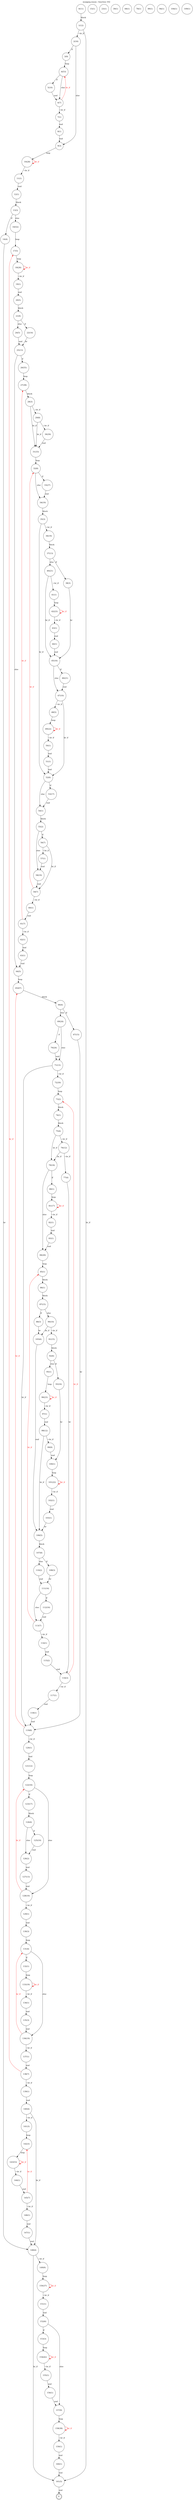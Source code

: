 digraph finite_state_machine {
    label = "mozjpeg.wasm - function 102"
    labelloc =  t
    labelfontsize = 16
    labelfontcolor = black
    labelfontname = "Helvetica"
    node [shape = doublecircle]; E ;
node [shape=circle, fontcolor=black, style="", label="0(11)"]0
node [shape=circle, fontcolor=black, style="", label="1(12)"]1
node [shape=circle, fontcolor=black, style="", label="2(16)"]2
node [shape=circle, fontcolor=black, style="", label="3(9)"]3
node [shape=circle, fontcolor=black, style="", label="4(53)"]4
node [shape=circle, fontcolor=black, style="", label="5(10)"]5
node [shape=circle, fontcolor=black, style="", label="6(7)"]6
node [shape=circle, fontcolor=black, style="", label="7(1)"]7
node [shape=circle, fontcolor=black, style="", label="8(1)"]8
node [shape=circle, fontcolor=black, style="", label="9(3)"]9
node [shape=circle, fontcolor=black, style="", label="10(28)"]10
node [shape=circle, fontcolor=black, style="", label="11(1)"]11
node [shape=circle, fontcolor=black, style="", label="12(1)"]12
node [shape=circle, fontcolor=black, style="", label="13(3)"]13
node [shape=circle, fontcolor=black, style="", label="14(4)"]14
node [shape=circle, fontcolor=black, style="", label="15(1)"]15
node [shape=circle, fontcolor=black, style="", label="16(52)"]16
node [shape=circle, fontcolor=black, style="", label="17(5)"]17
node [shape=circle, fontcolor=black, style="", label="18(26)"]18
node [shape=circle, fontcolor=black, style="", label="19(1)"]19
node [shape=circle, fontcolor=black, style="", label="20(5)"]20
node [shape=circle, fontcolor=black, style="", label="21(9)"]21
node [shape=circle, fontcolor=black, style="", label="22(14)"]22
node [shape=circle, fontcolor=black, style="", label="23(1)"]23
node [shape=circle, fontcolor=black, style="", label="24(5)"]24
node [shape=circle, fontcolor=black, style="", label="25(13)"]25
node [shape=circle, fontcolor=black, style="", label="26(55)"]26
node [shape=circle, fontcolor=black, style="", label="27(38)"]27
node [shape=circle, fontcolor=black, style="", label="28(3)"]28
node [shape=circle, fontcolor=black, style="", label="29(8)"]29
node [shape=circle, fontcolor=black, style="", label="30(30)"]30
node [shape=circle, fontcolor=black, style="", label="31(33)"]31
node [shape=circle, fontcolor=black, style="", label="32(8)"]32
node [shape=circle, fontcolor=black, style="", label="33(27)"]33
node [shape=circle, fontcolor=black, style="", label="34(19)"]34
node [shape=circle, fontcolor=black, style="", label="35(3)"]35
node [shape=circle, fontcolor=black, style="", label="36(19)"]36
node [shape=circle, fontcolor=black, style="", label="37(13)"]37
node [shape=circle, fontcolor=black, style="", label="38(3)"]38
node [shape=circle, fontcolor=black, style="", label="39(1)"]39
node [shape=circle, fontcolor=black, style="", label="40(21)"]40
node [shape=circle, fontcolor=black, style="", label="41(1)"]41
node [shape=circle, fontcolor=black, style="", label="42(23)"]42
node [shape=circle, fontcolor=black, style="", label="43(1)"]43
node [shape=circle, fontcolor=black, style="", label="44(1)"]44
node [shape=circle, fontcolor=black, style="", label="45(16)"]45
node [shape=circle, fontcolor=black, style="", label="46(21)"]46
node [shape=circle, fontcolor=black, style="", label="47(10)"]47
node [shape=circle, fontcolor=black, style="", label="48(5)"]48
node [shape=circle, fontcolor=black, style="", label="49(22)"]49
node [shape=circle, fontcolor=black, style="", label="50(1)"]50
node [shape=circle, fontcolor=black, style="", label="51(1)"]51
node [shape=circle, fontcolor=black, style="", label="52(6)"]52
node [shape=circle, fontcolor=black, style="", label="53(17)"]53
node [shape=circle, fontcolor=black, style="", label="54(1)"]54
node [shape=circle, fontcolor=black, style="", label="55(2)"]55
node [shape=circle, fontcolor=black, style="", label="56(7)"]56
node [shape=circle, fontcolor=black, style="", label="57(1)"]57
node [shape=circle, fontcolor=black, style="", label="58(19)"]58
node [shape=circle, fontcolor=black, style="", label="59(7)"]59
node [shape=circle, fontcolor=black, style="", label="60(1)"]60
node [shape=circle, fontcolor=black, style="", label="61(7)"]61
node [shape=circle, fontcolor=black, style="", label="62(1)"]62
node [shape=circle, fontcolor=black, style="", label="63(1)"]63
node [shape=circle, fontcolor=black, style="", label="64(5)"]64
node [shape=circle, fontcolor=black, style="", label="65(67)"]65
node [shape=circle, fontcolor=black, style="", label="66(4)"]66
node [shape=circle, fontcolor=black, style="", label="67(15)"]67
node [shape=circle, fontcolor=black, style="", label="68(1)"]68
node [shape=circle, fontcolor=black, style="", label="69(24)"]69
node [shape=circle, fontcolor=black, style="", label="70(24)"]70
node [shape=circle, fontcolor=black, style="", label="71(13)"]71
node [shape=circle, fontcolor=black, style="", label="72(30)"]72
node [shape=circle, fontcolor=black, style="", label="73(2)"]73
node [shape=circle, fontcolor=black, style="", label="74(1)"]74
node [shape=circle, fontcolor=black, style="", label="75(4)"]75
node [shape=circle, fontcolor=black, style="", label="76(12)"]76
node [shape=circle, fontcolor=black, style="", label="77(4)"]77
node [shape=circle, fontcolor=black, style="", label="78(1)"]78
node [shape=circle, fontcolor=black, style="", label="79(18)"]79
node [shape=circle, fontcolor=black, style="", label="80(1)"]80
node [shape=circle, fontcolor=black, style="", label="81(17)"]81
node [shape=circle, fontcolor=black, style="", label="82(1)"]82
node [shape=circle, fontcolor=black, style="", label="83(1)"]83
node [shape=circle, fontcolor=black, style="", label="84(26)"]84
node [shape=circle, fontcolor=black, style="", label="85(1)"]85
node [shape=circle, fontcolor=black, style="", label="86(1)"]86
node [shape=circle, fontcolor=black, style="", label="87(15)"]87
node [shape=circle, fontcolor=black, style="", label="88(3)"]88
node [shape=circle, fontcolor=black, style="", label="89(1)"]89
node [shape=circle, fontcolor=black, style="", label="90(10)"]90
node [shape=circle, fontcolor=black, style="", label="91(15)"]91
node [shape=circle, fontcolor=black, style="", label="92(6)"]92
node [shape=circle, fontcolor=black, style="", label="93(16)"]93
node [shape=circle, fontcolor=black, style="", label="94(1)"]94
node [shape=circle, fontcolor=black, style="", label="95(1)"]95
node [shape=circle, fontcolor=black, style="", label="96(23)"]96
node [shape=circle, fontcolor=black, style="", label="97(1)"]97
node [shape=circle, fontcolor=black, style="", label="98(12)"]98
node [shape=circle, fontcolor=black, style="", label="99(9)"]99
node [shape=circle, fontcolor=black, style="", label="100(1)"]100
node [shape=circle, fontcolor=black, style="", label="101(22)"]101
node [shape=circle, fontcolor=black, style="", label="102(1)"]102
node [shape=circle, fontcolor=black, style="", label="103(1)"]103
node [shape=circle, fontcolor=black, style="", label="104(1)"]104
node [shape=circle, fontcolor=black, style="", label="105(6)"]105
node [shape=circle, fontcolor=black, style="", label="106(5)"]106
node [shape=circle, fontcolor=black, style="", label="107(8)"]107
node [shape=circle, fontcolor=black, style="", label="108(3)"]108
node [shape=circle, fontcolor=black, style="", label="109(1)"]109
node [shape=circle, fontcolor=black, style="", label="110(2)"]110
node [shape=circle, fontcolor=black, style="", label="111(14)"]111
node [shape=circle, fontcolor=black, style="", label="112(16)"]112
node [shape=circle, fontcolor=black, style="", label="113(7)"]113
node [shape=circle, fontcolor=black, style="", label="114(1)"]114
node [shape=circle, fontcolor=black, style="", label="115(2)"]115
node [shape=circle, fontcolor=black, style="", label="116(3)"]116
node [shape=circle, fontcolor=black, style="", label="117(1)"]117
node [shape=circle, fontcolor=black, style="", label="118(1)"]118
node [shape=circle, fontcolor=black, style="", label="119(8)"]119
node [shape=circle, fontcolor=black, style="", label="120(1)"]120
node [shape=circle, fontcolor=black, style="", label="121(12)"]121
node [shape=circle, fontcolor=black, style="", label="122(16)"]122
node [shape=circle, fontcolor=black, style="", label="123(17)"]123
node [shape=circle, fontcolor=black, style="", label="124(4)"]124
node [shape=circle, fontcolor=black, style="", label="125(10)"]125
node [shape=circle, fontcolor=black, style="", label="126(2)"]126
node [shape=circle, fontcolor=black, style="", label="127(13)"]127
node [shape=circle, fontcolor=black, style="", label="128(10)"]128
node [shape=circle, fontcolor=black, style="", label="129(1)"]129
node [shape=circle, fontcolor=black, style="", label="130(3)"]130
node [shape=circle, fontcolor=black, style="", label="131(4)"]131
node [shape=circle, fontcolor=black, style="", label="132(1)"]132
node [shape=circle, fontcolor=black, style="", label="133(19)"]133
node [shape=circle, fontcolor=black, style="", label="134(1)"]134
node [shape=circle, fontcolor=black, style="", label="135(3)"]135
node [shape=circle, fontcolor=black, style="", label="136(19)"]136
node [shape=circle, fontcolor=black, style="", label="137(1)"]137
node [shape=circle, fontcolor=black, style="", label="138(7)"]138
node [shape=circle, fontcolor=black, style="", label="139(1)"]139
node [shape=circle, fontcolor=black, style="", label="140(4)"]140
node [shape=circle, fontcolor=black, style="", label="141(3)"]141
node [shape=circle, fontcolor=black, style="", label="142(3)"]142
node [shape=circle, fontcolor=black, style="", label="143(53)"]143
node [shape=circle, fontcolor=black, style="", label="144(1)"]144
node [shape=circle, fontcolor=black, style="", label="145(7)"]145
node [shape=circle, fontcolor=black, style="", label="146(1)"]146
node [shape=circle, fontcolor=black, style="", label="147(1)"]147
node [shape=circle, fontcolor=black, style="", label="148(4)"]148
node [shape=circle, fontcolor=black, style="", label="149(9)"]149
node [shape=circle, fontcolor=black, style="", label="150(37)"]150
node [shape=circle, fontcolor=black, style="", label="151(1)"]151
node [shape=circle, fontcolor=black, style="", label="152(6)"]152
node [shape=circle, fontcolor=black, style="", label="153(3)"]153
node [shape=circle, fontcolor=black, style="", label="154(42)"]154
node [shape=circle, fontcolor=black, style="", label="155(1)"]155
node [shape=circle, fontcolor=black, style="", label="156(1)"]156
node [shape=circle, fontcolor=black, style="", label="157(9)"]157
node [shape=circle, fontcolor=black, style="", label="158(38)"]158
node [shape=circle, fontcolor=black, style="", label="159(1)"]159
node [shape=circle, fontcolor=black, style="", label="160(1)"]160
node [shape=circle, fontcolor=black, style="", label="161(5)"]161
node [shape=circle, fontcolor=black, style="", label="E"]E
    0 -> 1[label="block"];
    1 -> 2[label="~br_if"];
    1 -> 161[label="br_if"];
    2 -> 3[label="if"];
    2 -> 9[label="else"];
    3 -> 4[label="loop"];
    4 -> 5[label="if"];
    4 -> 6[label="else"];
    5 -> 6[label="end"];
    6 -> 7[label="~br_if"];
    6 -> 4[color="red" fontcolor="red" label="br_if"];
    7 -> 8[label="end"];
    8 -> 9[label="end"];
    9 -> 10[label="loop"];
    10 -> 11[label="~br_if"];
    10 -> 10[color="red" fontcolor="red" label="br_if"];
    11 -> 12[label="end"];
    12 -> 13[label="block"];
    13 -> 14[label="if"];
    13 -> 16[label="else"];
    14 -> 148[label="br"];
    16 -> 17[label="loop"];
    17 -> 18[label="loop"];
    18 -> 19[label="~br_if"];
    18 -> 18[color="red" fontcolor="red" label="br_if"];
    19 -> 20[label="end"];
    20 -> 21[label="block"];
    21 -> 22[label="if"];
    21 -> 24[label="else"];
    22 -> 25[label="br"];
    24 -> 25[label="end"];
    25 -> 26[label="if"];
    25 -> 64[label="else"];
    26 -> 27[label="loop"];
    27 -> 28[label="block"];
    28 -> 29[label="~br_if"];
    28 -> 31[label="br_if"];
    29 -> 30[label="~br_if"];
    29 -> 31[label="br_if"];
    30 -> 31[label="end"];
    31 -> 32[label="loop"];
    32 -> 33[label="if"];
    32 -> 34[label="else"];
    33 -> 34[label="end"];
    34 -> 35[label="block"];
    35 -> 36[label="~br_if"];
    35 -> 52[label="br_if"];
    36 -> 37[label="block"];
    37 -> 38[label="if"];
    37 -> 40[label="else"];
    38 -> 45[label="br"];
    40 -> 41[label="~br_if"];
    40 -> 45[label="br_if"];
    41 -> 42[label="loop"];
    42 -> 43[label="~br_if"];
    42 -> 42[color="red" fontcolor="red" label="br_if"];
    43 -> 44[label="end"];
    44 -> 45[label="end"];
    45 -> 46[label="if"];
    45 -> 47[label="else"];
    46 -> 47[label="end"];
    47 -> 48[label="~br_if"];
    47 -> 52[label="br_if"];
    48 -> 49[label="loop"];
    49 -> 50[label="~br_if"];
    49 -> 49[color="red" fontcolor="red" label="br_if"];
    50 -> 51[label="end"];
    51 -> 52[label="end"];
    52 -> 53[label="if"];
    52 -> 54[label="else"];
    53 -> 54[label="end"];
    54 -> 55[label="block"];
    55 -> 56[label="if"];
    55 -> 58[label="else"];
    56 -> 57[label="~br_if"];
    56 -> 59[label="br_if"];
    57 -> 58[label="end"];
    58 -> 59[label="end"];
    59 -> 60[label="~br_if"];
    59 -> 32[color="red" fontcolor="red" label="br_if"];
    60 -> 61[label="end"];
    61 -> 62[label="~br_if"];
    61 -> 27[color="red" fontcolor="red" label="br_if"];
    62 -> 63[label="end"];
    63 -> 64[label="end"];
    64 -> 65[label="loop"];
    65 -> 66[label="block"];
    66 -> 67[label="if"];
    66 -> 69[label="else"];
    67 -> 119[label="br"];
    69 -> 70[label="if"];
    69 -> 71[label="else"];
    70 -> 71[label="end"];
    71 -> 72[label="~br_if"];
    71 -> 119[label="br_if"];
    72 -> 73[label="loop"];
    73 -> 74[label="block"];
    74 -> 75[label="block"];
    75 -> 76[label="~br_if"];
    75 -> 79[label="br_if"];
    76 -> 77[label="~br_if"];
    76 -> 79[label="br_if"];
    77 -> 116[label="br"];
    79 -> 80[label="if"];
    79 -> 84[label="else"];
    80 -> 81[label="loop"];
    81 -> 82[label="~br_if"];
    81 -> 81[color="red" fontcolor="red" label="br_if"];
    82 -> 83[label="end"];
    83 -> 84[label="end"];
    84 -> 85[label="loop"];
    85 -> 86[label="block"];
    86 -> 87[label="block"];
    87 -> 88[label="if"];
    87 -> 90[label="else"];
    88 -> 105[label="br"];
    90 -> 91[label="~br_if"];
    90 -> 105[label="br_if"];
    91 -> 92[label="block"];
    92 -> 93[label="if"];
    92 -> 95[label="else"];
    93 -> 100[label="br"];
    95 -> 96[label="loop"];
    96 -> 97[label="~br_if"];
    96 -> 96[color="red" fontcolor="red" label="br_if"];
    97 -> 98[label="end"];
    98 -> 99[label="~br_if"];
    98 -> 106[label="br_if"];
    99 -> 100[label="end"];
    100 -> 101[label="loop"];
    101 -> 102[label="~br_if"];
    101 -> 101[color="red" fontcolor="red" label="br_if"];
    102 -> 103[label="end"];
    103 -> 106[label="br"];
    105 -> 106[label="end"];
    106 -> 107[label="block"];
    107 -> 108[label="if"];
    107 -> 110[label="else"];
    108 -> 111[label="br"];
    110 -> 111[label="end"];
    111 -> 112[label="if"];
    111 -> 113[label="else"];
    112 -> 113[label="end"];
    113 -> 114[label="~br_if"];
    113 -> 85[color="red" fontcolor="red" label="br_if"];
    114 -> 115[label="end"];
    115 -> 116[label="end"];
    116 -> 117[label="~br_if"];
    116 -> 73[color="red" fontcolor="red" label="br_if"];
    117 -> 118[label="end"];
    118 -> 119[label="end"];
    119 -> 120[label="~br_if"];
    119 -> 65[color="red" fontcolor="red" label="br_if"];
    120 -> 121[label="end"];
    121 -> 122[label="loop"];
    122 -> 123[label="if"];
    122 -> 128[label="else"];
    123 -> 124[label="block"];
    124 -> 125[label="if"];
    124 -> 126[label="else"];
    125 -> 126[label="end"];
    126 -> 127[label="end"];
    127 -> 128[label="end"];
    128 -> 129[label="~br_if"];
    128 -> 122[color="red" fontcolor="red" label="br_if"];
    129 -> 130[label="end"];
    130 -> 131[label="loop"];
    131 -> 132[label="if"];
    131 -> 136[label="else"];
    132 -> 133[label="loop"];
    133 -> 134[label="~br_if"];
    133 -> 133[color="red" fontcolor="red" label="br_if"];
    134 -> 135[label="end"];
    135 -> 136[label="end"];
    136 -> 137[label="~br_if"];
    136 -> 131[color="red" fontcolor="red" label="br_if"];
    137 -> 138[label="end"];
    138 -> 139[label="~br_if"];
    138 -> 17[color="red" fontcolor="red" label="br_if"];
    139 -> 140[label="end"];
    140 -> 141[label="~br_if"];
    140 -> 148[label="br_if"];
    141 -> 142[label="loop"];
    142 -> 143[label="loop"];
    143 -> 144[label="~br_if"];
    143 -> 143[color="red" fontcolor="red" label="br_if"];
    144 -> 145[label="end"];
    145 -> 146[label="~br_if"];
    145 -> 142[color="red" fontcolor="red" label="br_if"];
    146 -> 147[label="end"];
    147 -> 148[label="end"];
    148 -> 149[label="~br_if"];
    148 -> 161[label="br_if"];
    149 -> 150[label="loop"];
    150 -> 151[label="~br_if"];
    150 -> 150[color="red" fontcolor="red" label="br_if"];
    151 -> 152[label="end"];
    152 -> 153[label="if"];
    152 -> 157[label="else"];
    153 -> 154[label="loop"];
    154 -> 155[label="~br_if"];
    154 -> 154[color="red" fontcolor="red" label="br_if"];
    155 -> 156[label="end"];
    156 -> 157[label="end"];
    157 -> 158[label="loop"];
    158 -> 159[label="~br_if"];
    158 -> 158[color="red" fontcolor="red" label="br_if"];
    159 -> 160[label="end"];
    160 -> 161[label="end"];
    161 -> E[label="end"];
}
